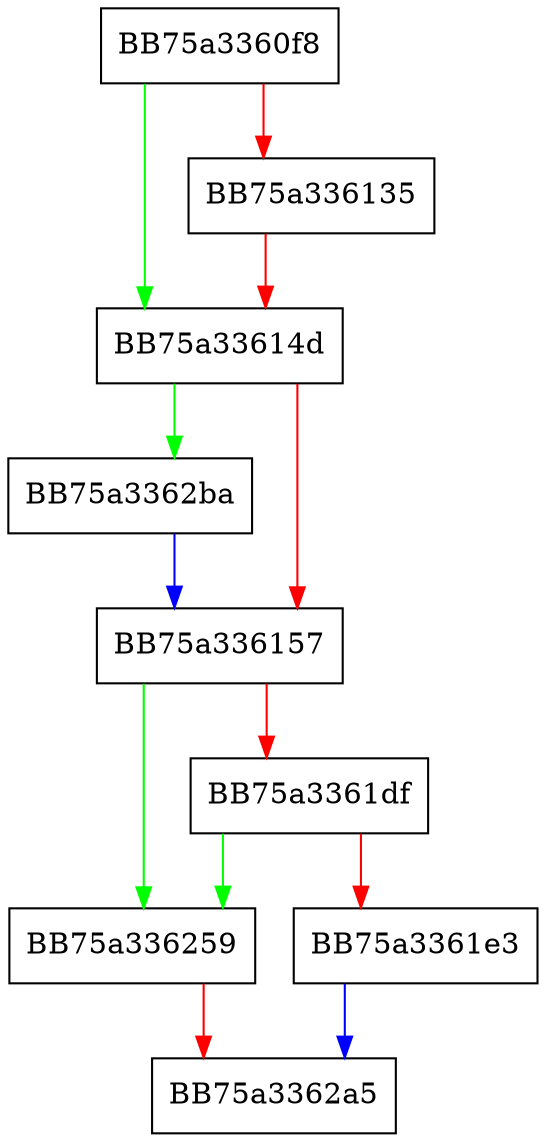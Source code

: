 digraph msil_emit_managed_call {
  node [shape="box"];
  graph [splines=ortho];
  BB75a3360f8 -> BB75a33614d [color="green"];
  BB75a3360f8 -> BB75a336135 [color="red"];
  BB75a336135 -> BB75a33614d [color="red"];
  BB75a33614d -> BB75a3362ba [color="green"];
  BB75a33614d -> BB75a336157 [color="red"];
  BB75a336157 -> BB75a336259 [color="green"];
  BB75a336157 -> BB75a3361df [color="red"];
  BB75a3361df -> BB75a336259 [color="green"];
  BB75a3361df -> BB75a3361e3 [color="red"];
  BB75a3361e3 -> BB75a3362a5 [color="blue"];
  BB75a336259 -> BB75a3362a5 [color="red"];
  BB75a3362ba -> BB75a336157 [color="blue"];
}